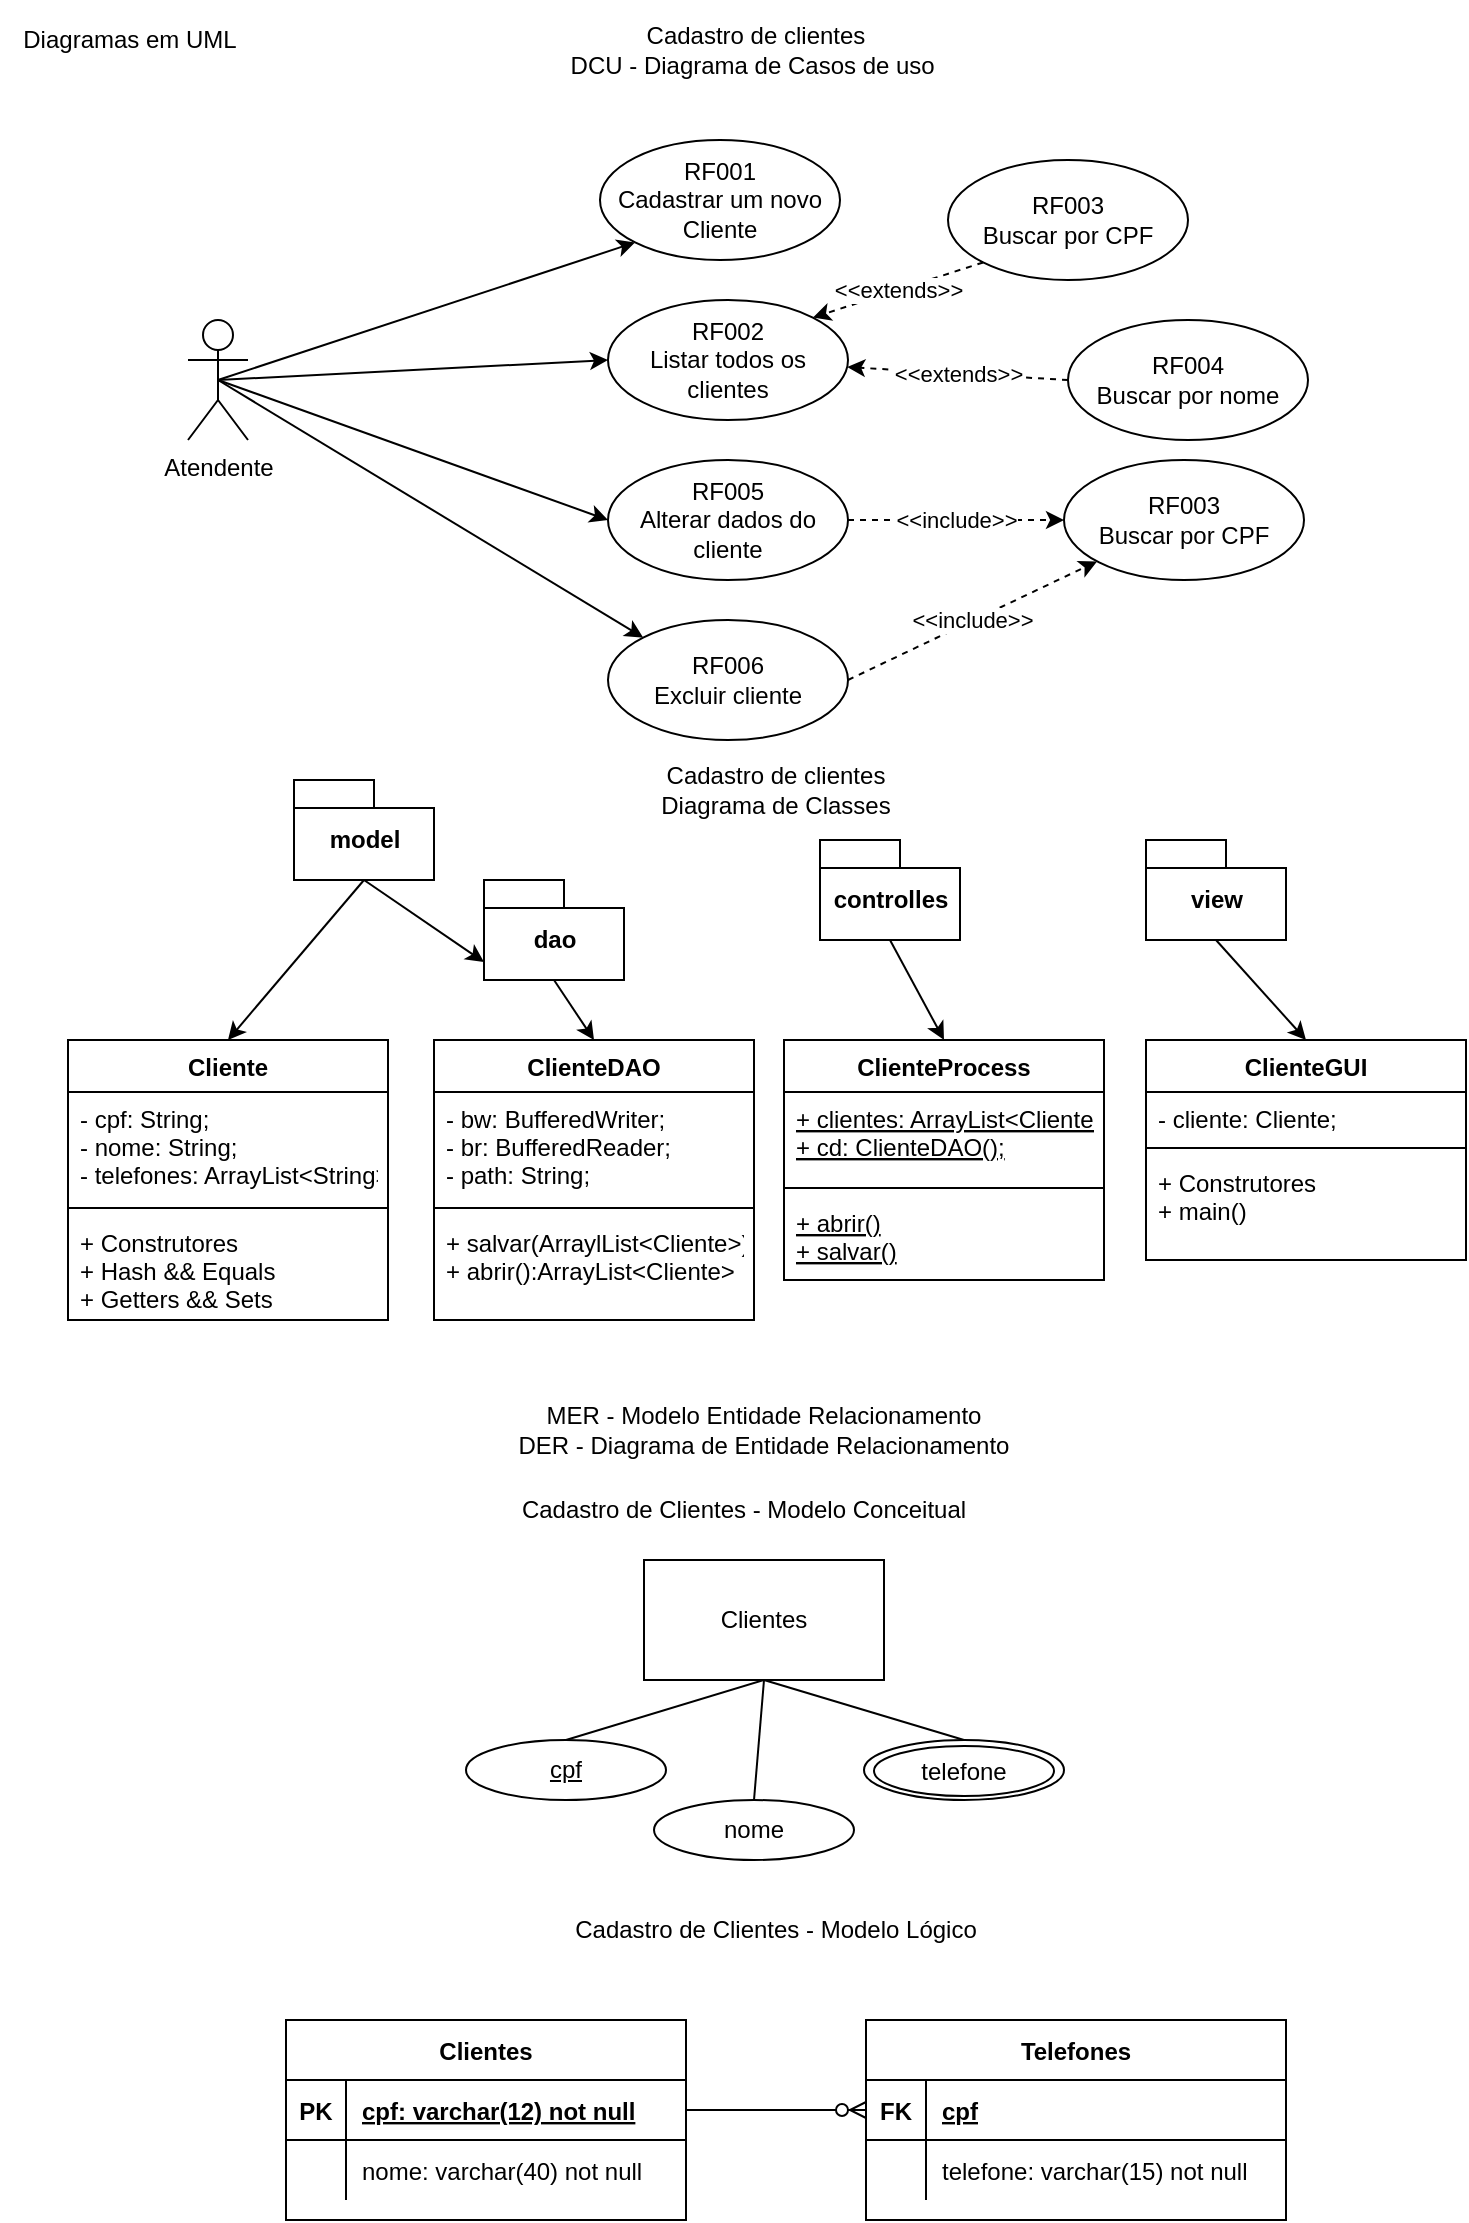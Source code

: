<mxfile version="14.8.0" type="device"><diagram id="U8xjQZ1qUyC2AdVX4nEY" name="Page-1"><mxGraphModel dx="1102" dy="525" grid="1" gridSize="10" guides="1" tooltips="1" connect="1" arrows="1" fold="1" page="1" pageScale="1" pageWidth="827" pageHeight="1169" math="0" shadow="0"><root><mxCell id="0"/><mxCell id="1" parent="0"/><mxCell id="Tcx61ZDRyQNXVnzYDMq9-1" value="Clientes" style="rounded=0;whiteSpace=wrap;html=1;" vertex="1" parent="1"><mxGeometry x="342" y="800" width="120" height="60" as="geometry"/></mxCell><mxCell id="Tcx61ZDRyQNXVnzYDMq9-2" value="MER -&amp;nbsp;Modelo Entidade Relacionamento&lt;br&gt;DER - Diagrama de Entidade Relacionamento" style="text;html=1;strokeColor=none;fillColor=none;align=center;verticalAlign=middle;whiteSpace=wrap;rounded=0;" vertex="1" parent="1"><mxGeometry x="247" y="720" width="310" height="30" as="geometry"/></mxCell><mxCell id="Tcx61ZDRyQNXVnzYDMq9-8" style="rounded=0;orthogonalLoop=1;jettySize=auto;html=1;exitX=0.5;exitY=0;exitDx=0;exitDy=0;endArrow=none;endFill=0;entryX=0.5;entryY=1;entryDx=0;entryDy=0;" edge="1" parent="1" source="Tcx61ZDRyQNXVnzYDMq9-4" target="Tcx61ZDRyQNXVnzYDMq9-1"><mxGeometry relative="1" as="geometry"/></mxCell><mxCell id="Tcx61ZDRyQNXVnzYDMq9-4" value="cpf" style="ellipse;whiteSpace=wrap;html=1;fontStyle=4" vertex="1" parent="1"><mxGeometry x="253" y="890" width="100" height="30" as="geometry"/></mxCell><mxCell id="Tcx61ZDRyQNXVnzYDMq9-9" style="edgeStyle=none;rounded=0;orthogonalLoop=1;jettySize=auto;html=1;exitX=0.5;exitY=0;exitDx=0;exitDy=0;entryX=0.5;entryY=1;entryDx=0;entryDy=0;endArrow=none;endFill=0;" edge="1" parent="1" source="Tcx61ZDRyQNXVnzYDMq9-5" target="Tcx61ZDRyQNXVnzYDMq9-1"><mxGeometry relative="1" as="geometry"/></mxCell><mxCell id="Tcx61ZDRyQNXVnzYDMq9-5" value="nome" style="ellipse;whiteSpace=wrap;html=1;fontStyle=0" vertex="1" parent="1"><mxGeometry x="347" y="920" width="100" height="30" as="geometry"/></mxCell><mxCell id="Tcx61ZDRyQNXVnzYDMq9-10" style="edgeStyle=none;rounded=0;orthogonalLoop=1;jettySize=auto;html=1;exitX=0.5;exitY=0;exitDx=0;exitDy=0;entryX=0.5;entryY=1;entryDx=0;entryDy=0;endArrow=none;endFill=0;" edge="1" parent="1" source="Tcx61ZDRyQNXVnzYDMq9-6" target="Tcx61ZDRyQNXVnzYDMq9-1"><mxGeometry relative="1" as="geometry"/></mxCell><mxCell id="Tcx61ZDRyQNXVnzYDMq9-6" value="telefone" style="ellipse;whiteSpace=wrap;html=1;fontStyle=0" vertex="1" parent="1"><mxGeometry x="452" y="890" width="100" height="30" as="geometry"/></mxCell><mxCell id="Tcx61ZDRyQNXVnzYDMq9-7" value="Cadastro de Clientes - Modelo Conceitual" style="text;html=1;strokeColor=none;fillColor=none;align=center;verticalAlign=middle;whiteSpace=wrap;rounded=0;" vertex="1" parent="1"><mxGeometry x="237" y="760" width="310" height="30" as="geometry"/></mxCell><mxCell id="Tcx61ZDRyQNXVnzYDMq9-11" value="telefone" style="ellipse;whiteSpace=wrap;html=1;fontStyle=0" vertex="1" parent="1"><mxGeometry x="457" y="893" width="90" height="25" as="geometry"/></mxCell><mxCell id="Tcx61ZDRyQNXVnzYDMq9-12" value="Cadastro de Clientes - Modelo Lógico" style="text;html=1;strokeColor=none;fillColor=none;align=center;verticalAlign=middle;whiteSpace=wrap;rounded=0;" vertex="1" parent="1"><mxGeometry x="253" y="970" width="310" height="30" as="geometry"/></mxCell><mxCell id="Tcx61ZDRyQNXVnzYDMq9-13" value="Clientes" style="shape=table;startSize=30;container=1;collapsible=1;childLayout=tableLayout;fixedRows=1;rowLines=0;fontStyle=1;align=center;resizeLast=1;" vertex="1" parent="1"><mxGeometry x="163" y="1030" width="200" height="100" as="geometry"/></mxCell><mxCell id="Tcx61ZDRyQNXVnzYDMq9-14" value="" style="shape=partialRectangle;collapsible=0;dropTarget=0;pointerEvents=0;fillColor=none;top=0;left=0;bottom=1;right=0;points=[[0,0.5],[1,0.5]];portConstraint=eastwest;" vertex="1" parent="Tcx61ZDRyQNXVnzYDMq9-13"><mxGeometry y="30" width="200" height="30" as="geometry"/></mxCell><mxCell id="Tcx61ZDRyQNXVnzYDMq9-15" value="PK" style="shape=partialRectangle;connectable=0;fillColor=none;top=0;left=0;bottom=0;right=0;fontStyle=1;overflow=hidden;" vertex="1" parent="Tcx61ZDRyQNXVnzYDMq9-14"><mxGeometry width="30" height="30" as="geometry"/></mxCell><mxCell id="Tcx61ZDRyQNXVnzYDMq9-16" value="cpf: varchar(12) not null" style="shape=partialRectangle;connectable=0;fillColor=none;top=0;left=0;bottom=0;right=0;align=left;spacingLeft=6;fontStyle=5;overflow=hidden;" vertex="1" parent="Tcx61ZDRyQNXVnzYDMq9-14"><mxGeometry x="30" width="170" height="30" as="geometry"/></mxCell><mxCell id="Tcx61ZDRyQNXVnzYDMq9-17" value="" style="shape=partialRectangle;collapsible=0;dropTarget=0;pointerEvents=0;fillColor=none;top=0;left=0;bottom=0;right=0;points=[[0,0.5],[1,0.5]];portConstraint=eastwest;" vertex="1" parent="Tcx61ZDRyQNXVnzYDMq9-13"><mxGeometry y="60" width="200" height="30" as="geometry"/></mxCell><mxCell id="Tcx61ZDRyQNXVnzYDMq9-18" value="" style="shape=partialRectangle;connectable=0;fillColor=none;top=0;left=0;bottom=0;right=0;editable=1;overflow=hidden;" vertex="1" parent="Tcx61ZDRyQNXVnzYDMq9-17"><mxGeometry width="30" height="30" as="geometry"/></mxCell><mxCell id="Tcx61ZDRyQNXVnzYDMq9-19" value="nome: varchar(40) not null" style="shape=partialRectangle;connectable=0;fillColor=none;top=0;left=0;bottom=0;right=0;align=left;spacingLeft=6;overflow=hidden;" vertex="1" parent="Tcx61ZDRyQNXVnzYDMq9-17"><mxGeometry x="30" width="170" height="30" as="geometry"/></mxCell><mxCell id="Tcx61ZDRyQNXVnzYDMq9-26" value="Telefones" style="shape=table;startSize=30;container=1;collapsible=1;childLayout=tableLayout;fixedRows=1;rowLines=0;fontStyle=1;align=center;resizeLast=1;" vertex="1" parent="1"><mxGeometry x="453" y="1030" width="210" height="100" as="geometry"/></mxCell><mxCell id="Tcx61ZDRyQNXVnzYDMq9-27" value="" style="shape=partialRectangle;collapsible=0;dropTarget=0;pointerEvents=0;fillColor=none;top=0;left=0;bottom=1;right=0;points=[[0,0.5],[1,0.5]];portConstraint=eastwest;" vertex="1" parent="Tcx61ZDRyQNXVnzYDMq9-26"><mxGeometry y="30" width="210" height="30" as="geometry"/></mxCell><mxCell id="Tcx61ZDRyQNXVnzYDMq9-28" value="FK" style="shape=partialRectangle;connectable=0;fillColor=none;top=0;left=0;bottom=0;right=0;fontStyle=1;overflow=hidden;" vertex="1" parent="Tcx61ZDRyQNXVnzYDMq9-27"><mxGeometry width="30" height="30" as="geometry"/></mxCell><mxCell id="Tcx61ZDRyQNXVnzYDMq9-29" value="cpf" style="shape=partialRectangle;connectable=0;fillColor=none;top=0;left=0;bottom=0;right=0;align=left;spacingLeft=6;fontStyle=5;overflow=hidden;" vertex="1" parent="Tcx61ZDRyQNXVnzYDMq9-27"><mxGeometry x="30" width="180" height="30" as="geometry"/></mxCell><mxCell id="Tcx61ZDRyQNXVnzYDMq9-30" value="" style="shape=partialRectangle;collapsible=0;dropTarget=0;pointerEvents=0;fillColor=none;top=0;left=0;bottom=0;right=0;points=[[0,0.5],[1,0.5]];portConstraint=eastwest;" vertex="1" parent="Tcx61ZDRyQNXVnzYDMq9-26"><mxGeometry y="60" width="210" height="30" as="geometry"/></mxCell><mxCell id="Tcx61ZDRyQNXVnzYDMq9-31" value="" style="shape=partialRectangle;connectable=0;fillColor=none;top=0;left=0;bottom=0;right=0;editable=1;overflow=hidden;" vertex="1" parent="Tcx61ZDRyQNXVnzYDMq9-30"><mxGeometry width="30" height="30" as="geometry"/></mxCell><mxCell id="Tcx61ZDRyQNXVnzYDMq9-32" value="telefone: varchar(15) not null" style="shape=partialRectangle;connectable=0;fillColor=none;top=0;left=0;bottom=0;right=0;align=left;spacingLeft=6;overflow=hidden;" vertex="1" parent="Tcx61ZDRyQNXVnzYDMq9-30"><mxGeometry x="30" width="180" height="30" as="geometry"/></mxCell><mxCell id="Tcx61ZDRyQNXVnzYDMq9-39" value="" style="edgeStyle=entityRelationEdgeStyle;fontSize=12;html=1;endArrow=ERzeroToMany;endFill=1;exitX=1;exitY=0.5;exitDx=0;exitDy=0;entryX=0;entryY=0.5;entryDx=0;entryDy=0;" edge="1" parent="1" source="Tcx61ZDRyQNXVnzYDMq9-14" target="Tcx61ZDRyQNXVnzYDMq9-27"><mxGeometry width="100" height="100" relative="1" as="geometry"><mxPoint x="383" y="1090" as="sourcePoint"/><mxPoint x="433" y="1060" as="targetPoint"/></mxGeometry></mxCell><mxCell id="Tcx61ZDRyQNXVnzYDMq9-40" value="Cadastro de clientes&lt;br&gt;DCU - Diagrama de Casos de uso&amp;nbsp;" style="text;html=1;strokeColor=none;fillColor=none;align=center;verticalAlign=middle;whiteSpace=wrap;rounded=0;" vertex="1" parent="1"><mxGeometry x="243" y="30" width="310" height="30" as="geometry"/></mxCell><mxCell id="Tcx61ZDRyQNXVnzYDMq9-49" style="edgeStyle=none;rounded=0;orthogonalLoop=1;jettySize=auto;html=1;exitX=0.5;exitY=0.5;exitDx=0;exitDy=0;exitPerimeter=0;entryX=0;entryY=1;entryDx=0;entryDy=0;endArrow=classic;endFill=1;" edge="1" parent="1" source="Tcx61ZDRyQNXVnzYDMq9-41" target="Tcx61ZDRyQNXVnzYDMq9-42"><mxGeometry relative="1" as="geometry"/></mxCell><mxCell id="Tcx61ZDRyQNXVnzYDMq9-50" style="edgeStyle=none;rounded=0;orthogonalLoop=1;jettySize=auto;html=1;exitX=0.5;exitY=0.5;exitDx=0;exitDy=0;exitPerimeter=0;entryX=0;entryY=0.5;entryDx=0;entryDy=0;endArrow=classic;endFill=1;" edge="1" parent="1" source="Tcx61ZDRyQNXVnzYDMq9-41" target="Tcx61ZDRyQNXVnzYDMq9-43"><mxGeometry relative="1" as="geometry"/></mxCell><mxCell id="Tcx61ZDRyQNXVnzYDMq9-54" style="edgeStyle=none;rounded=0;orthogonalLoop=1;jettySize=auto;html=1;exitX=0.5;exitY=0.5;exitDx=0;exitDy=0;exitPerimeter=0;entryX=0;entryY=0.5;entryDx=0;entryDy=0;endArrow=classic;endFill=1;" edge="1" parent="1" source="Tcx61ZDRyQNXVnzYDMq9-41" target="Tcx61ZDRyQNXVnzYDMq9-46"><mxGeometry relative="1" as="geometry"/></mxCell><mxCell id="Tcx61ZDRyQNXVnzYDMq9-55" style="edgeStyle=none;rounded=0;orthogonalLoop=1;jettySize=auto;html=1;exitX=0.5;exitY=0.5;exitDx=0;exitDy=0;exitPerimeter=0;entryX=0;entryY=0;entryDx=0;entryDy=0;endArrow=classic;endFill=1;" edge="1" parent="1" source="Tcx61ZDRyQNXVnzYDMq9-41" target="Tcx61ZDRyQNXVnzYDMq9-47"><mxGeometry relative="1" as="geometry"/></mxCell><mxCell id="Tcx61ZDRyQNXVnzYDMq9-41" value="Atendente" style="shape=umlActor;verticalLabelPosition=bottom;verticalAlign=top;html=1;outlineConnect=0;" vertex="1" parent="1"><mxGeometry x="114" y="180" width="30" height="60" as="geometry"/></mxCell><mxCell id="Tcx61ZDRyQNXVnzYDMq9-42" value="RF001&lt;br&gt;Cadastrar um novo Cliente" style="ellipse;whiteSpace=wrap;html=1;" vertex="1" parent="1"><mxGeometry x="320" y="90" width="120" height="60" as="geometry"/></mxCell><mxCell id="Tcx61ZDRyQNXVnzYDMq9-43" value="RF002&lt;br&gt;Listar todos os clientes" style="ellipse;whiteSpace=wrap;html=1;" vertex="1" parent="1"><mxGeometry x="324" y="170" width="120" height="60" as="geometry"/></mxCell><mxCell id="Tcx61ZDRyQNXVnzYDMq9-52" value="&amp;lt;&amp;lt;extends&amp;gt;&amp;gt;" style="edgeStyle=none;rounded=0;orthogonalLoop=1;jettySize=auto;html=1;exitX=0;exitY=1;exitDx=0;exitDy=0;entryX=1;entryY=0;entryDx=0;entryDy=0;endArrow=classic;endFill=1;dashed=1;" edge="1" parent="1" source="Tcx61ZDRyQNXVnzYDMq9-44" target="Tcx61ZDRyQNXVnzYDMq9-43"><mxGeometry relative="1" as="geometry"/></mxCell><mxCell id="Tcx61ZDRyQNXVnzYDMq9-44" value="RF003&lt;br&gt;Buscar por CPF" style="ellipse;whiteSpace=wrap;html=1;" vertex="1" parent="1"><mxGeometry x="494" y="100" width="120" height="60" as="geometry"/></mxCell><mxCell id="Tcx61ZDRyQNXVnzYDMq9-53" value="&amp;lt;&amp;lt;extends&amp;gt;&amp;gt;" style="edgeStyle=none;rounded=0;orthogonalLoop=1;jettySize=auto;html=1;exitX=0;exitY=0.5;exitDx=0;exitDy=0;dashed=1;endArrow=classic;endFill=1;" edge="1" parent="1" source="Tcx61ZDRyQNXVnzYDMq9-45" target="Tcx61ZDRyQNXVnzYDMq9-43"><mxGeometry relative="1" as="geometry"/></mxCell><mxCell id="Tcx61ZDRyQNXVnzYDMq9-45" value="RF004&lt;br&gt;Buscar por nome" style="ellipse;whiteSpace=wrap;html=1;" vertex="1" parent="1"><mxGeometry x="554" y="180" width="120" height="60" as="geometry"/></mxCell><mxCell id="Tcx61ZDRyQNXVnzYDMq9-57" value="&amp;lt;&amp;lt;include&amp;gt;&amp;gt;" style="edgeStyle=none;rounded=0;orthogonalLoop=1;jettySize=auto;html=1;exitX=1;exitY=0.5;exitDx=0;exitDy=0;entryX=0;entryY=0.5;entryDx=0;entryDy=0;endArrow=classic;endFill=1;dashed=1;" edge="1" parent="1" source="Tcx61ZDRyQNXVnzYDMq9-46" target="Tcx61ZDRyQNXVnzYDMq9-56"><mxGeometry relative="1" as="geometry"/></mxCell><mxCell id="Tcx61ZDRyQNXVnzYDMq9-46" value="RF005&lt;br&gt;Alterar dados do cliente" style="ellipse;whiteSpace=wrap;html=1;" vertex="1" parent="1"><mxGeometry x="324" y="250" width="120" height="60" as="geometry"/></mxCell><mxCell id="Tcx61ZDRyQNXVnzYDMq9-58" value="&amp;lt;&amp;lt;include&amp;gt;&amp;gt;" style="edgeStyle=none;rounded=0;orthogonalLoop=1;jettySize=auto;html=1;exitX=1;exitY=0.5;exitDx=0;exitDy=0;dashed=1;endArrow=classic;endFill=1;" edge="1" parent="1" source="Tcx61ZDRyQNXVnzYDMq9-47" target="Tcx61ZDRyQNXVnzYDMq9-56"><mxGeometry relative="1" as="geometry"/></mxCell><mxCell id="Tcx61ZDRyQNXVnzYDMq9-47" value="RF006&lt;br&gt;Excluir cliente" style="ellipse;whiteSpace=wrap;html=1;" vertex="1" parent="1"><mxGeometry x="324" y="330" width="120" height="60" as="geometry"/></mxCell><mxCell id="Tcx61ZDRyQNXVnzYDMq9-56" value="RF003&lt;br&gt;Buscar por CPF" style="ellipse;whiteSpace=wrap;html=1;" vertex="1" parent="1"><mxGeometry x="552" y="250" width="120" height="60" as="geometry"/></mxCell><mxCell id="Tcx61ZDRyQNXVnzYDMq9-59" value="Cadastro de clientes&lt;br&gt;Diagrama de Classes" style="text;html=1;strokeColor=none;fillColor=none;align=center;verticalAlign=middle;whiteSpace=wrap;rounded=0;" vertex="1" parent="1"><mxGeometry x="253" y="400" width="310" height="30" as="geometry"/></mxCell><mxCell id="Tcx61ZDRyQNXVnzYDMq9-60" value="Diagramas em UML" style="text;html=1;strokeColor=none;fillColor=none;align=center;verticalAlign=middle;whiteSpace=wrap;rounded=0;" vertex="1" parent="1"><mxGeometry x="20" y="20" width="130" height="40" as="geometry"/></mxCell><mxCell id="Tcx61ZDRyQNXVnzYDMq9-61" value="Cliente" style="swimlane;fontStyle=1;align=center;verticalAlign=top;childLayout=stackLayout;horizontal=1;startSize=26;horizontalStack=0;resizeParent=1;resizeParentMax=0;resizeLast=0;collapsible=1;marginBottom=0;" vertex="1" parent="1"><mxGeometry x="54" y="540" width="160" height="140" as="geometry"/></mxCell><mxCell id="Tcx61ZDRyQNXVnzYDMq9-62" value="- cpf: String;&#10;- nome: String;&#10;- telefones: ArrayList&lt;String&gt;" style="text;strokeColor=none;fillColor=none;align=left;verticalAlign=top;spacingLeft=4;spacingRight=4;overflow=hidden;rotatable=0;points=[[0,0.5],[1,0.5]];portConstraint=eastwest;" vertex="1" parent="Tcx61ZDRyQNXVnzYDMq9-61"><mxGeometry y="26" width="160" height="54" as="geometry"/></mxCell><mxCell id="Tcx61ZDRyQNXVnzYDMq9-63" value="" style="line;strokeWidth=1;fillColor=none;align=left;verticalAlign=middle;spacingTop=-1;spacingLeft=3;spacingRight=3;rotatable=0;labelPosition=right;points=[];portConstraint=eastwest;" vertex="1" parent="Tcx61ZDRyQNXVnzYDMq9-61"><mxGeometry y="80" width="160" height="8" as="geometry"/></mxCell><mxCell id="Tcx61ZDRyQNXVnzYDMq9-64" value="+ Construtores&#10;+ Hash &amp;&amp; Equals&#10;+ Getters &amp;&amp; Sets" style="text;strokeColor=none;fillColor=none;align=left;verticalAlign=top;spacingLeft=4;spacingRight=4;overflow=hidden;rotatable=0;points=[[0,0.5],[1,0.5]];portConstraint=eastwest;" vertex="1" parent="Tcx61ZDRyQNXVnzYDMq9-61"><mxGeometry y="88" width="160" height="52" as="geometry"/></mxCell><mxCell id="Tcx61ZDRyQNXVnzYDMq9-82" style="edgeStyle=none;rounded=0;orthogonalLoop=1;jettySize=auto;html=1;exitX=0.5;exitY=1;exitDx=0;exitDy=0;exitPerimeter=0;entryX=0.5;entryY=0;entryDx=0;entryDy=0;endArrow=classic;endFill=1;" edge="1" parent="1" source="Tcx61ZDRyQNXVnzYDMq9-65" target="Tcx61ZDRyQNXVnzYDMq9-61"><mxGeometry relative="1" as="geometry"/></mxCell><mxCell id="Tcx61ZDRyQNXVnzYDMq9-86" style="edgeStyle=none;rounded=0;orthogonalLoop=1;jettySize=auto;html=1;exitX=0.5;exitY=1;exitDx=0;exitDy=0;exitPerimeter=0;entryX=0;entryY=0;entryDx=0;entryDy=41;entryPerimeter=0;endArrow=classic;endFill=1;" edge="1" parent="1" source="Tcx61ZDRyQNXVnzYDMq9-65" target="Tcx61ZDRyQNXVnzYDMq9-69"><mxGeometry relative="1" as="geometry"/></mxCell><mxCell id="Tcx61ZDRyQNXVnzYDMq9-65" value="model" style="shape=folder;fontStyle=1;spacingTop=10;tabWidth=40;tabHeight=14;tabPosition=left;html=1;" vertex="1" parent="1"><mxGeometry x="167" y="410" width="70" height="50" as="geometry"/></mxCell><mxCell id="Tcx61ZDRyQNXVnzYDMq9-85" style="edgeStyle=none;rounded=0;orthogonalLoop=1;jettySize=auto;html=1;exitX=0.5;exitY=1;exitDx=0;exitDy=0;exitPerimeter=0;entryX=0.5;entryY=0;entryDx=0;entryDy=0;endArrow=classic;endFill=1;" edge="1" parent="1" source="Tcx61ZDRyQNXVnzYDMq9-66" target="Tcx61ZDRyQNXVnzYDMq9-74"><mxGeometry relative="1" as="geometry"/></mxCell><mxCell id="Tcx61ZDRyQNXVnzYDMq9-66" value="view" style="shape=folder;fontStyle=1;spacingTop=10;tabWidth=40;tabHeight=14;tabPosition=left;html=1;" vertex="1" parent="1"><mxGeometry x="593" y="440" width="70" height="50" as="geometry"/></mxCell><mxCell id="Tcx61ZDRyQNXVnzYDMq9-84" style="edgeStyle=none;rounded=0;orthogonalLoop=1;jettySize=auto;html=1;exitX=0.5;exitY=1;exitDx=0;exitDy=0;exitPerimeter=0;entryX=0.5;entryY=0;entryDx=0;entryDy=0;endArrow=classic;endFill=1;" edge="1" parent="1" source="Tcx61ZDRyQNXVnzYDMq9-68" target="Tcx61ZDRyQNXVnzYDMq9-78"><mxGeometry relative="1" as="geometry"/></mxCell><mxCell id="Tcx61ZDRyQNXVnzYDMq9-68" value="controlles" style="shape=folder;fontStyle=1;spacingTop=10;tabWidth=40;tabHeight=14;tabPosition=left;html=1;" vertex="1" parent="1"><mxGeometry x="430" y="440" width="70" height="50" as="geometry"/></mxCell><mxCell id="Tcx61ZDRyQNXVnzYDMq9-83" style="edgeStyle=none;rounded=0;orthogonalLoop=1;jettySize=auto;html=1;exitX=0.5;exitY=1;exitDx=0;exitDy=0;exitPerimeter=0;entryX=0.5;entryY=0;entryDx=0;entryDy=0;endArrow=classic;endFill=1;" edge="1" parent="1" source="Tcx61ZDRyQNXVnzYDMq9-69"><mxGeometry relative="1" as="geometry"><mxPoint x="317" y="540" as="targetPoint"/></mxGeometry></mxCell><mxCell id="Tcx61ZDRyQNXVnzYDMq9-69" value="dao" style="shape=folder;fontStyle=1;spacingTop=10;tabWidth=40;tabHeight=14;tabPosition=left;html=1;" vertex="1" parent="1"><mxGeometry x="262" y="460" width="70" height="50" as="geometry"/></mxCell><mxCell id="Tcx61ZDRyQNXVnzYDMq9-74" value="ClienteGUI" style="swimlane;fontStyle=1;align=center;verticalAlign=top;childLayout=stackLayout;horizontal=1;startSize=26;horizontalStack=0;resizeParent=1;resizeParentMax=0;resizeLast=0;collapsible=1;marginBottom=0;" vertex="1" parent="1"><mxGeometry x="593" y="540" width="160" height="110" as="geometry"/></mxCell><mxCell id="Tcx61ZDRyQNXVnzYDMq9-75" value="- cliente: Cliente;" style="text;strokeColor=none;fillColor=none;align=left;verticalAlign=top;spacingLeft=4;spacingRight=4;overflow=hidden;rotatable=0;points=[[0,0.5],[1,0.5]];portConstraint=eastwest;" vertex="1" parent="Tcx61ZDRyQNXVnzYDMq9-74"><mxGeometry y="26" width="160" height="24" as="geometry"/></mxCell><mxCell id="Tcx61ZDRyQNXVnzYDMq9-76" value="" style="line;strokeWidth=1;fillColor=none;align=left;verticalAlign=middle;spacingTop=-1;spacingLeft=3;spacingRight=3;rotatable=0;labelPosition=right;points=[];portConstraint=eastwest;" vertex="1" parent="Tcx61ZDRyQNXVnzYDMq9-74"><mxGeometry y="50" width="160" height="8" as="geometry"/></mxCell><mxCell id="Tcx61ZDRyQNXVnzYDMq9-77" value="+ Construtores&#10;+ main()" style="text;strokeColor=none;fillColor=none;align=left;verticalAlign=top;spacingLeft=4;spacingRight=4;overflow=hidden;rotatable=0;points=[[0,0.5],[1,0.5]];portConstraint=eastwest;" vertex="1" parent="Tcx61ZDRyQNXVnzYDMq9-74"><mxGeometry y="58" width="160" height="52" as="geometry"/></mxCell><mxCell id="Tcx61ZDRyQNXVnzYDMq9-78" value="ClienteProcess" style="swimlane;fontStyle=1;align=center;verticalAlign=top;childLayout=stackLayout;horizontal=1;startSize=26;horizontalStack=0;resizeParent=1;resizeParentMax=0;resizeLast=0;collapsible=1;marginBottom=0;" vertex="1" parent="1"><mxGeometry x="412" y="540" width="160" height="120" as="geometry"/></mxCell><mxCell id="Tcx61ZDRyQNXVnzYDMq9-79" value="+ clientes: ArrayList&lt;Cliente&gt;;&#10;+ cd: ClienteDAO();&#10;" style="text;strokeColor=none;fillColor=none;align=left;verticalAlign=top;spacingLeft=4;spacingRight=4;overflow=hidden;rotatable=0;points=[[0,0.5],[1,0.5]];portConstraint=eastwest;fontStyle=4" vertex="1" parent="Tcx61ZDRyQNXVnzYDMq9-78"><mxGeometry y="26" width="160" height="44" as="geometry"/></mxCell><mxCell id="Tcx61ZDRyQNXVnzYDMq9-80" value="" style="line;strokeWidth=1;fillColor=none;align=left;verticalAlign=middle;spacingTop=-1;spacingLeft=3;spacingRight=3;rotatable=0;labelPosition=right;points=[];portConstraint=eastwest;" vertex="1" parent="Tcx61ZDRyQNXVnzYDMq9-78"><mxGeometry y="70" width="160" height="8" as="geometry"/></mxCell><mxCell id="Tcx61ZDRyQNXVnzYDMq9-81" value="+ abrir()&#10;+ salvar()" style="text;strokeColor=none;fillColor=none;align=left;verticalAlign=top;spacingLeft=4;spacingRight=4;overflow=hidden;rotatable=0;points=[[0,0.5],[1,0.5]];portConstraint=eastwest;fontStyle=4" vertex="1" parent="Tcx61ZDRyQNXVnzYDMq9-78"><mxGeometry y="78" width="160" height="42" as="geometry"/></mxCell><mxCell id="Tcx61ZDRyQNXVnzYDMq9-92" value="ClienteDAO" style="swimlane;fontStyle=1;align=center;verticalAlign=top;childLayout=stackLayout;horizontal=1;startSize=26;horizontalStack=0;resizeParent=1;resizeParentMax=0;resizeLast=0;collapsible=1;marginBottom=0;" vertex="1" parent="1"><mxGeometry x="237" y="540" width="160" height="140" as="geometry"/></mxCell><mxCell id="Tcx61ZDRyQNXVnzYDMq9-93" value="- bw: BufferedWriter;&#10;- br: BufferedReader;&#10;- path: String;" style="text;strokeColor=none;fillColor=none;align=left;verticalAlign=top;spacingLeft=4;spacingRight=4;overflow=hidden;rotatable=0;points=[[0,0.5],[1,0.5]];portConstraint=eastwest;" vertex="1" parent="Tcx61ZDRyQNXVnzYDMq9-92"><mxGeometry y="26" width="160" height="54" as="geometry"/></mxCell><mxCell id="Tcx61ZDRyQNXVnzYDMq9-94" value="" style="line;strokeWidth=1;fillColor=none;align=left;verticalAlign=middle;spacingTop=-1;spacingLeft=3;spacingRight=3;rotatable=0;labelPosition=right;points=[];portConstraint=eastwest;" vertex="1" parent="Tcx61ZDRyQNXVnzYDMq9-92"><mxGeometry y="80" width="160" height="8" as="geometry"/></mxCell><mxCell id="Tcx61ZDRyQNXVnzYDMq9-95" value="+ salvar(ArraylList&lt;Cliente&gt;)&#10;+ abrir():ArrayList&lt;Cliente&gt;" style="text;strokeColor=none;fillColor=none;align=left;verticalAlign=top;spacingLeft=4;spacingRight=4;overflow=hidden;rotatable=0;points=[[0,0.5],[1,0.5]];portConstraint=eastwest;" vertex="1" parent="Tcx61ZDRyQNXVnzYDMq9-92"><mxGeometry y="88" width="160" height="52" as="geometry"/></mxCell></root></mxGraphModel></diagram></mxfile>